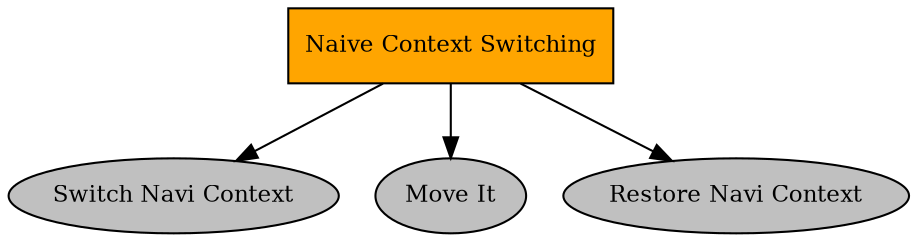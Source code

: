 digraph naive_context_switching {
graph [fontname="times-roman"];
node [fontname="times-roman"];
edge [fontname="times-roman"];
"Naive Context Switching" [fontcolor=black, shape=box, fontsize=11, style=filled, fillcolor=orange];
"Switch Navi Context" [fontcolor=black, shape=ellipse, fontsize=11, style=filled, fillcolor=gray];
"Naive Context Switching" -> "Switch Navi Context";
"Move It" [fontcolor=black, shape=ellipse, fontsize=11, style=filled, fillcolor=gray];
"Naive Context Switching" -> "Move It";
"Restore Navi Context" [fontcolor=black, shape=ellipse, fontsize=11, style=filled, fillcolor=gray];
"Naive Context Switching" -> "Restore Navi Context";
}
